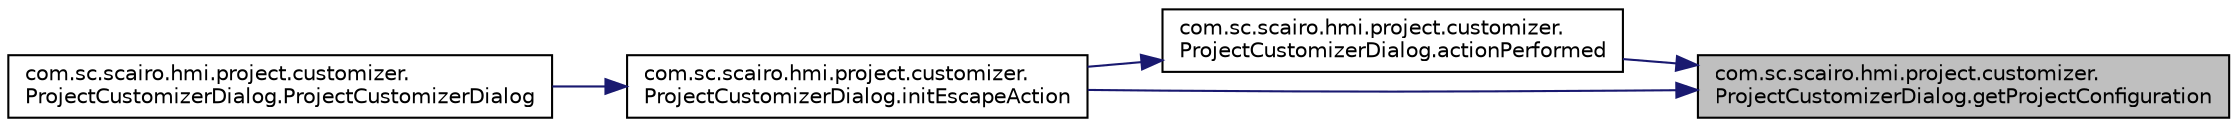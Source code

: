 digraph "com.sc.scairo.hmi.project.customizer.ProjectCustomizerDialog.getProjectConfiguration"
{
 // LATEX_PDF_SIZE
  edge [fontname="Helvetica",fontsize="10",labelfontname="Helvetica",labelfontsize="10"];
  node [fontname="Helvetica",fontsize="10",shape=record];
  rankdir="RL";
  Node1 [label="com.sc.scairo.hmi.project.customizer.\lProjectCustomizerDialog.getProjectConfiguration",height=0.2,width=0.4,color="black", fillcolor="grey75", style="filled", fontcolor="black",tooltip=" "];
  Node1 -> Node2 [dir="back",color="midnightblue",fontsize="10",style="solid",fontname="Helvetica"];
  Node2 [label="com.sc.scairo.hmi.project.customizer.\lProjectCustomizerDialog.actionPerformed",height=0.2,width=0.4,color="black", fillcolor="white", style="filled",URL="$classcom_1_1sc_1_1scairo_1_1hmi_1_1project_1_1customizer_1_1_project_customizer_dialog.html#a35341026d68943ec84aa198d0924e8b2",tooltip=" "];
  Node2 -> Node3 [dir="back",color="midnightblue",fontsize="10",style="solid",fontname="Helvetica"];
  Node3 [label="com.sc.scairo.hmi.project.customizer.\lProjectCustomizerDialog.initEscapeAction",height=0.2,width=0.4,color="black", fillcolor="white", style="filled",URL="$classcom_1_1sc_1_1scairo_1_1hmi_1_1project_1_1customizer_1_1_project_customizer_dialog.html#a2a5d14283b09b97c8c8c7f0520a038ad",tooltip=" "];
  Node3 -> Node4 [dir="back",color="midnightblue",fontsize="10",style="solid",fontname="Helvetica"];
  Node4 [label="com.sc.scairo.hmi.project.customizer.\lProjectCustomizerDialog.ProjectCustomizerDialog",height=0.2,width=0.4,color="black", fillcolor="white", style="filled",URL="$classcom_1_1sc_1_1scairo_1_1hmi_1_1project_1_1customizer_1_1_project_customizer_dialog.html#ad991068f7bc86d1f4b96563f95e4223d",tooltip=" "];
  Node1 -> Node3 [dir="back",color="midnightblue",fontsize="10",style="solid",fontname="Helvetica"];
}
